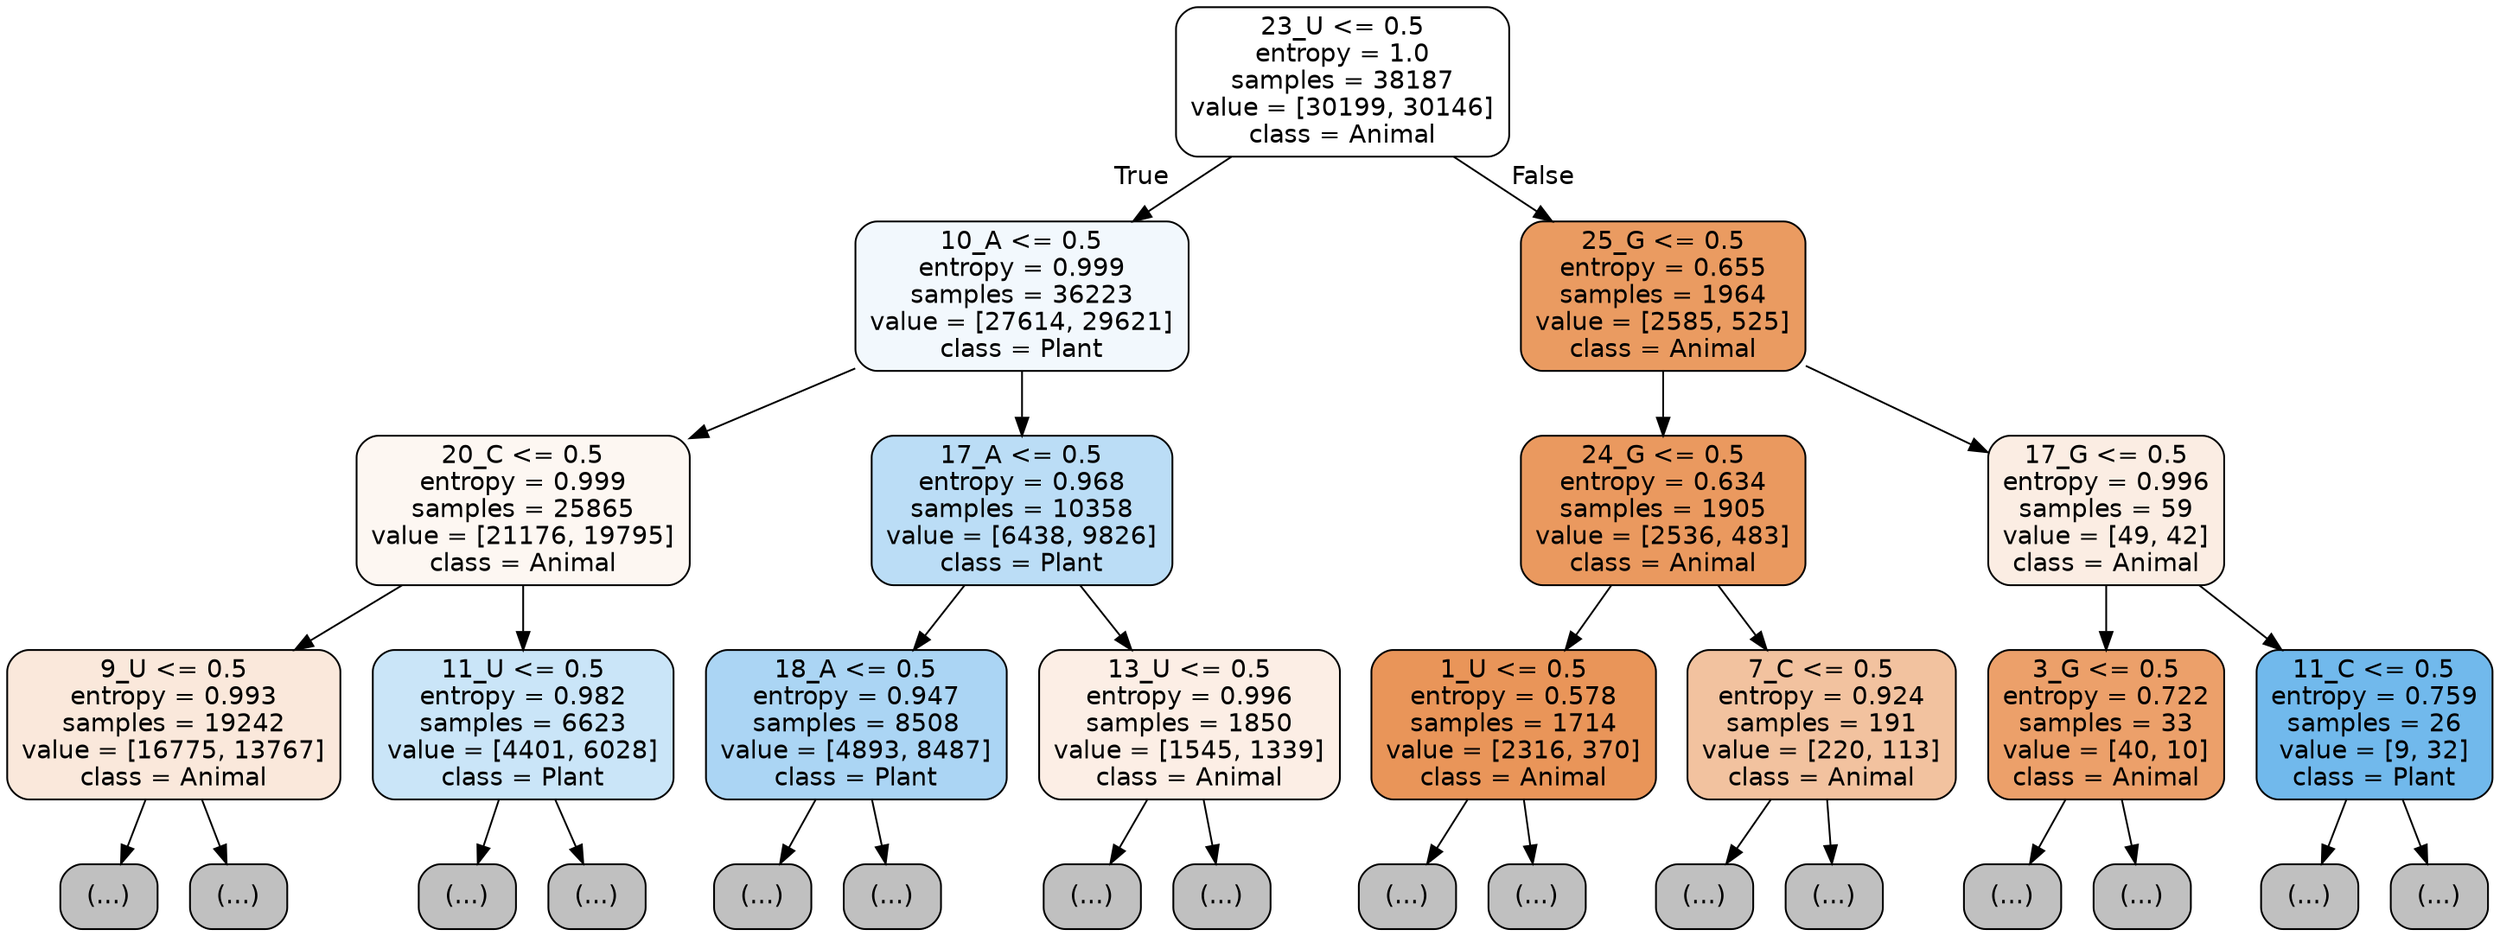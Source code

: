digraph Tree {
node [shape=box, style="filled, rounded", color="black", fontname="helvetica"] ;
edge [fontname="helvetica"] ;
0 [label="23_U <= 0.5\nentropy = 1.0\nsamples = 38187\nvalue = [30199, 30146]\nclass = Animal", fillcolor="#ffffff"] ;
1 [label="10_A <= 0.5\nentropy = 0.999\nsamples = 36223\nvalue = [27614, 29621]\nclass = Plant", fillcolor="#f2f8fd"] ;
0 -> 1 [labeldistance=2.5, labelangle=45, headlabel="True"] ;
2 [label="20_C <= 0.5\nentropy = 0.999\nsamples = 25865\nvalue = [21176, 19795]\nclass = Animal", fillcolor="#fdf7f2"] ;
1 -> 2 ;
3 [label="9_U <= 0.5\nentropy = 0.993\nsamples = 19242\nvalue = [16775, 13767]\nclass = Animal", fillcolor="#fae8db"] ;
2 -> 3 ;
4 [label="(...)", fillcolor="#C0C0C0"] ;
3 -> 4 ;
6437 [label="(...)", fillcolor="#C0C0C0"] ;
3 -> 6437 ;
9460 [label="11_U <= 0.5\nentropy = 0.982\nsamples = 6623\nvalue = [4401, 6028]\nclass = Plant", fillcolor="#cae5f8"] ;
2 -> 9460 ;
9461 [label="(...)", fillcolor="#C0C0C0"] ;
9460 -> 9461 ;
11552 [label="(...)", fillcolor="#C0C0C0"] ;
9460 -> 11552 ;
12401 [label="17_A <= 0.5\nentropy = 0.968\nsamples = 10358\nvalue = [6438, 9826]\nclass = Plant", fillcolor="#bbddf6"] ;
1 -> 12401 ;
12402 [label="18_A <= 0.5\nentropy = 0.947\nsamples = 8508\nvalue = [4893, 8487]\nclass = Plant", fillcolor="#abd5f4"] ;
12401 -> 12402 ;
12403 [label="(...)", fillcolor="#C0C0C0"] ;
12402 -> 12403 ;
14816 [label="(...)", fillcolor="#C0C0C0"] ;
12402 -> 14816 ;
15479 [label="13_U <= 0.5\nentropy = 0.996\nsamples = 1850\nvalue = [1545, 1339]\nclass = Animal", fillcolor="#fceee5"] ;
12401 -> 15479 ;
15480 [label="(...)", fillcolor="#C0C0C0"] ;
15479 -> 15480 ;
16119 [label="(...)", fillcolor="#C0C0C0"] ;
15479 -> 16119 ;
16406 [label="25_G <= 0.5\nentropy = 0.655\nsamples = 1964\nvalue = [2585, 525]\nclass = Animal", fillcolor="#ea9b61"] ;
0 -> 16406 [labeldistance=2.5, labelangle=-45, headlabel="False"] ;
16407 [label="24_G <= 0.5\nentropy = 0.634\nsamples = 1905\nvalue = [2536, 483]\nclass = Animal", fillcolor="#ea995f"] ;
16406 -> 16407 ;
16408 [label="1_U <= 0.5\nentropy = 0.578\nsamples = 1714\nvalue = [2316, 370]\nclass = Animal", fillcolor="#e99559"] ;
16407 -> 16408 ;
16409 [label="(...)", fillcolor="#C0C0C0"] ;
16408 -> 16409 ;
16838 [label="(...)", fillcolor="#C0C0C0"] ;
16408 -> 16838 ;
17081 [label="7_C <= 0.5\nentropy = 0.924\nsamples = 191\nvalue = [220, 113]\nclass = Animal", fillcolor="#f2c29f"] ;
16407 -> 17081 ;
17082 [label="(...)", fillcolor="#C0C0C0"] ;
17081 -> 17082 ;
17145 [label="(...)", fillcolor="#C0C0C0"] ;
17081 -> 17145 ;
17180 [label="17_G <= 0.5\nentropy = 0.996\nsamples = 59\nvalue = [49, 42]\nclass = Animal", fillcolor="#fbede3"] ;
16406 -> 17180 ;
17181 [label="3_G <= 0.5\nentropy = 0.722\nsamples = 33\nvalue = [40, 10]\nclass = Animal", fillcolor="#eca06a"] ;
17180 -> 17181 ;
17182 [label="(...)", fillcolor="#C0C0C0"] ;
17181 -> 17182 ;
17191 [label="(...)", fillcolor="#C0C0C0"] ;
17181 -> 17191 ;
17200 [label="11_C <= 0.5\nentropy = 0.759\nsamples = 26\nvalue = [9, 32]\nclass = Plant", fillcolor="#71b9ec"] ;
17180 -> 17200 ;
17201 [label="(...)", fillcolor="#C0C0C0"] ;
17200 -> 17201 ;
17202 [label="(...)", fillcolor="#C0C0C0"] ;
17200 -> 17202 ;
}